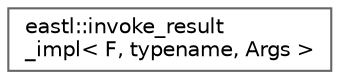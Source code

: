 digraph "类继承关系图"
{
 // LATEX_PDF_SIZE
  bgcolor="transparent";
  edge [fontname=Helvetica,fontsize=10,labelfontname=Helvetica,labelfontsize=10];
  node [fontname=Helvetica,fontsize=10,shape=box,height=0.2,width=0.4];
  rankdir="LR";
  Node0 [id="Node000000",label="eastl::invoke_result\l_impl\< F, typename, Args \>",height=0.2,width=0.4,color="grey40", fillcolor="white", style="filled",URL="$structeastl_1_1invoke__result__impl.html",tooltip=" "];
}
